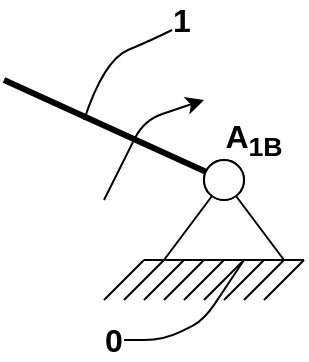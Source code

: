 <mxfile version="14.6.13" type="device"><diagram id="H-IY69WNPm6XqgiczEjb" name="Страница 1"><mxGraphModel dx="363" dy="310" grid="1" gridSize="10" guides="1" tooltips="1" connect="1" arrows="1" fold="1" page="1" pageScale="1" pageWidth="827" pageHeight="1169" math="0" shadow="0"><root><mxCell id="0"/><mxCell id="1" parent="0"/><mxCell id="hcybYrwYv-o-Ui9qlYc_-29" value="" style="endArrow=none;html=1;strokeWidth=3;" parent="1" target="hcybYrwYv-o-Ui9qlYc_-43" edge="1"><mxGeometry width="50" height="50" relative="1" as="geometry"><mxPoint x="330" y="190" as="sourcePoint"/><mxPoint x="190" y="120" as="targetPoint"/></mxGeometry></mxCell><mxCell id="hcybYrwYv-o-Ui9qlYc_-30" value="" style="endArrow=none;html=1;" parent="1" edge="1"><mxGeometry width="50" height="50" relative="1" as="geometry"><mxPoint x="400" y="280" as="sourcePoint"/><mxPoint x="480" y="280" as="targetPoint"/></mxGeometry></mxCell><mxCell id="hcybYrwYv-o-Ui9qlYc_-31" value="" style="endArrow=none;html=1;" parent="1" edge="1"><mxGeometry width="50" height="50" relative="1" as="geometry"><mxPoint x="380" y="300" as="sourcePoint"/><mxPoint x="400" y="280" as="targetPoint"/></mxGeometry></mxCell><mxCell id="hcybYrwYv-o-Ui9qlYc_-32" value="" style="endArrow=none;html=1;" parent="1" edge="1"><mxGeometry width="50" height="50" relative="1" as="geometry"><mxPoint x="390" y="300" as="sourcePoint"/><mxPoint x="410" y="280" as="targetPoint"/></mxGeometry></mxCell><mxCell id="hcybYrwYv-o-Ui9qlYc_-33" value="" style="endArrow=none;html=1;" parent="1" edge="1"><mxGeometry width="50" height="50" relative="1" as="geometry"><mxPoint x="400" y="300" as="sourcePoint"/><mxPoint x="420" y="280" as="targetPoint"/></mxGeometry></mxCell><mxCell id="hcybYrwYv-o-Ui9qlYc_-34" value="" style="endArrow=none;html=1;" parent="1" edge="1"><mxGeometry width="50" height="50" relative="1" as="geometry"><mxPoint x="410" y="300" as="sourcePoint"/><mxPoint x="430" y="280" as="targetPoint"/></mxGeometry></mxCell><mxCell id="hcybYrwYv-o-Ui9qlYc_-35" value="" style="endArrow=none;html=1;" parent="1" edge="1"><mxGeometry width="50" height="50" relative="1" as="geometry"><mxPoint x="420" y="300" as="sourcePoint"/><mxPoint x="440" y="280" as="targetPoint"/></mxGeometry></mxCell><mxCell id="hcybYrwYv-o-Ui9qlYc_-36" value="" style="endArrow=none;html=1;" parent="1" edge="1"><mxGeometry width="50" height="50" relative="1" as="geometry"><mxPoint x="430" y="300" as="sourcePoint"/><mxPoint x="450" y="280" as="targetPoint"/></mxGeometry></mxCell><mxCell id="hcybYrwYv-o-Ui9qlYc_-37" value="" style="endArrow=none;html=1;" parent="1" edge="1"><mxGeometry width="50" height="50" relative="1" as="geometry"><mxPoint x="440" y="300" as="sourcePoint"/><mxPoint x="460" y="280" as="targetPoint"/></mxGeometry></mxCell><mxCell id="hcybYrwYv-o-Ui9qlYc_-38" value="" style="endArrow=none;html=1;" parent="1" edge="1"><mxGeometry width="50" height="50" relative="1" as="geometry"><mxPoint x="450" y="300" as="sourcePoint"/><mxPoint x="470" y="280" as="targetPoint"/></mxGeometry></mxCell><mxCell id="hcybYrwYv-o-Ui9qlYc_-39" value="" style="endArrow=none;html=1;" parent="1" edge="1"><mxGeometry width="50" height="50" relative="1" as="geometry"><mxPoint x="460" y="300" as="sourcePoint"/><mxPoint x="480" y="280" as="targetPoint"/></mxGeometry></mxCell><mxCell id="hcybYrwYv-o-Ui9qlYc_-40" value="" style="endArrow=none;html=1;" parent="1" edge="1"><mxGeometry width="50" height="50" relative="1" as="geometry"><mxPoint x="410" y="280" as="sourcePoint"/><mxPoint x="440" y="240" as="targetPoint"/></mxGeometry></mxCell><mxCell id="hcybYrwYv-o-Ui9qlYc_-41" value="" style="endArrow=none;html=1;" parent="1" edge="1"><mxGeometry width="50" height="50" relative="1" as="geometry"><mxPoint x="470" y="280" as="sourcePoint"/><mxPoint x="440" y="240" as="targetPoint"/></mxGeometry></mxCell><mxCell id="hcybYrwYv-o-Ui9qlYc_-42" value="" style="ellipse;whiteSpace=wrap;html=1;aspect=fixed;" parent="1" vertex="1"><mxGeometry x="430" y="230" width="20" height="20" as="geometry"/></mxCell><mxCell id="hcybYrwYv-o-Ui9qlYc_-43" value="" style="ellipse;whiteSpace=wrap;html=1;aspect=fixed;rounded=0;glass=0;" parent="1" vertex="1"><mxGeometry x="430" y="230" width="20" height="20" as="geometry"/></mxCell><mxCell id="hcybYrwYv-o-Ui9qlYc_-44" value="&lt;b&gt;&lt;font style=&quot;font-size: 16px&quot;&gt;1&lt;/font&gt;&lt;/b&gt;" style="text;html=1;strokeColor=none;fillColor=none;align=center;verticalAlign=middle;whiteSpace=wrap;rounded=0;glass=0;" parent="1" vertex="1"><mxGeometry x="414" y="150" width="10" height="20" as="geometry"/></mxCell><mxCell id="hcybYrwYv-o-Ui9qlYc_-45" value="" style="curved=1;endArrow=none;html=1;strokeWidth=1;endFill=0;entryX=0;entryY=0.75;entryDx=0;entryDy=0;" parent="1" target="hcybYrwYv-o-Ui9qlYc_-44" edge="1"><mxGeometry width="50" height="50" relative="1" as="geometry"><mxPoint x="370" y="210" as="sourcePoint"/><mxPoint x="360" y="80" as="targetPoint"/><Array as="points"><mxPoint x="380" y="180"/><mxPoint x="404" y="170"/></Array></mxGeometry></mxCell><mxCell id="hcybYrwYv-o-Ui9qlYc_-50" value="&lt;b&gt;&lt;font style=&quot;font-size: 16px&quot;&gt;0&lt;/font&gt;&lt;/b&gt;" style="text;html=1;strokeColor=none;fillColor=none;align=center;verticalAlign=middle;whiteSpace=wrap;rounded=0;glass=0;" parent="1" vertex="1"><mxGeometry x="380" y="310" width="10" height="20" as="geometry"/></mxCell><mxCell id="hcybYrwYv-o-Ui9qlYc_-52" value="" style="endArrow=none;html=1;strokeWidth=1;exitX=1;exitY=0.5;exitDx=0;exitDy=0;" parent="1" source="hcybYrwYv-o-Ui9qlYc_-50" edge="1"><mxGeometry width="50" height="50" relative="1" as="geometry"><mxPoint x="300" y="360" as="sourcePoint"/><mxPoint x="450" y="280" as="targetPoint"/><Array as="points"><mxPoint x="410" y="320"/><mxPoint x="430" y="310"/></Array></mxGeometry></mxCell><mxCell id="hcybYrwYv-o-Ui9qlYc_-55" value="&lt;b&gt;&lt;font style=&quot;font-size: 16px&quot;&gt;A&lt;sub&gt;1B&lt;/sub&gt;&lt;/font&gt;&lt;/b&gt;" style="text;html=1;strokeColor=none;fillColor=none;align=center;verticalAlign=middle;whiteSpace=wrap;rounded=0;glass=0;" parent="1" vertex="1"><mxGeometry x="440" y="210" width="30" height="20" as="geometry"/></mxCell><mxCell id="nAqdvDdKJShslJ4SHTRI-1" value="" style="endArrow=classic;html=1;startArrow=none;startFill=0;endFill=1;" edge="1" parent="1"><mxGeometry width="50" height="50" relative="1" as="geometry"><mxPoint x="380" y="250" as="sourcePoint"/><mxPoint x="430" y="200" as="targetPoint"/><Array as="points"><mxPoint x="400" y="210"/></Array></mxGeometry></mxCell></root></mxGraphModel></diagram></mxfile>